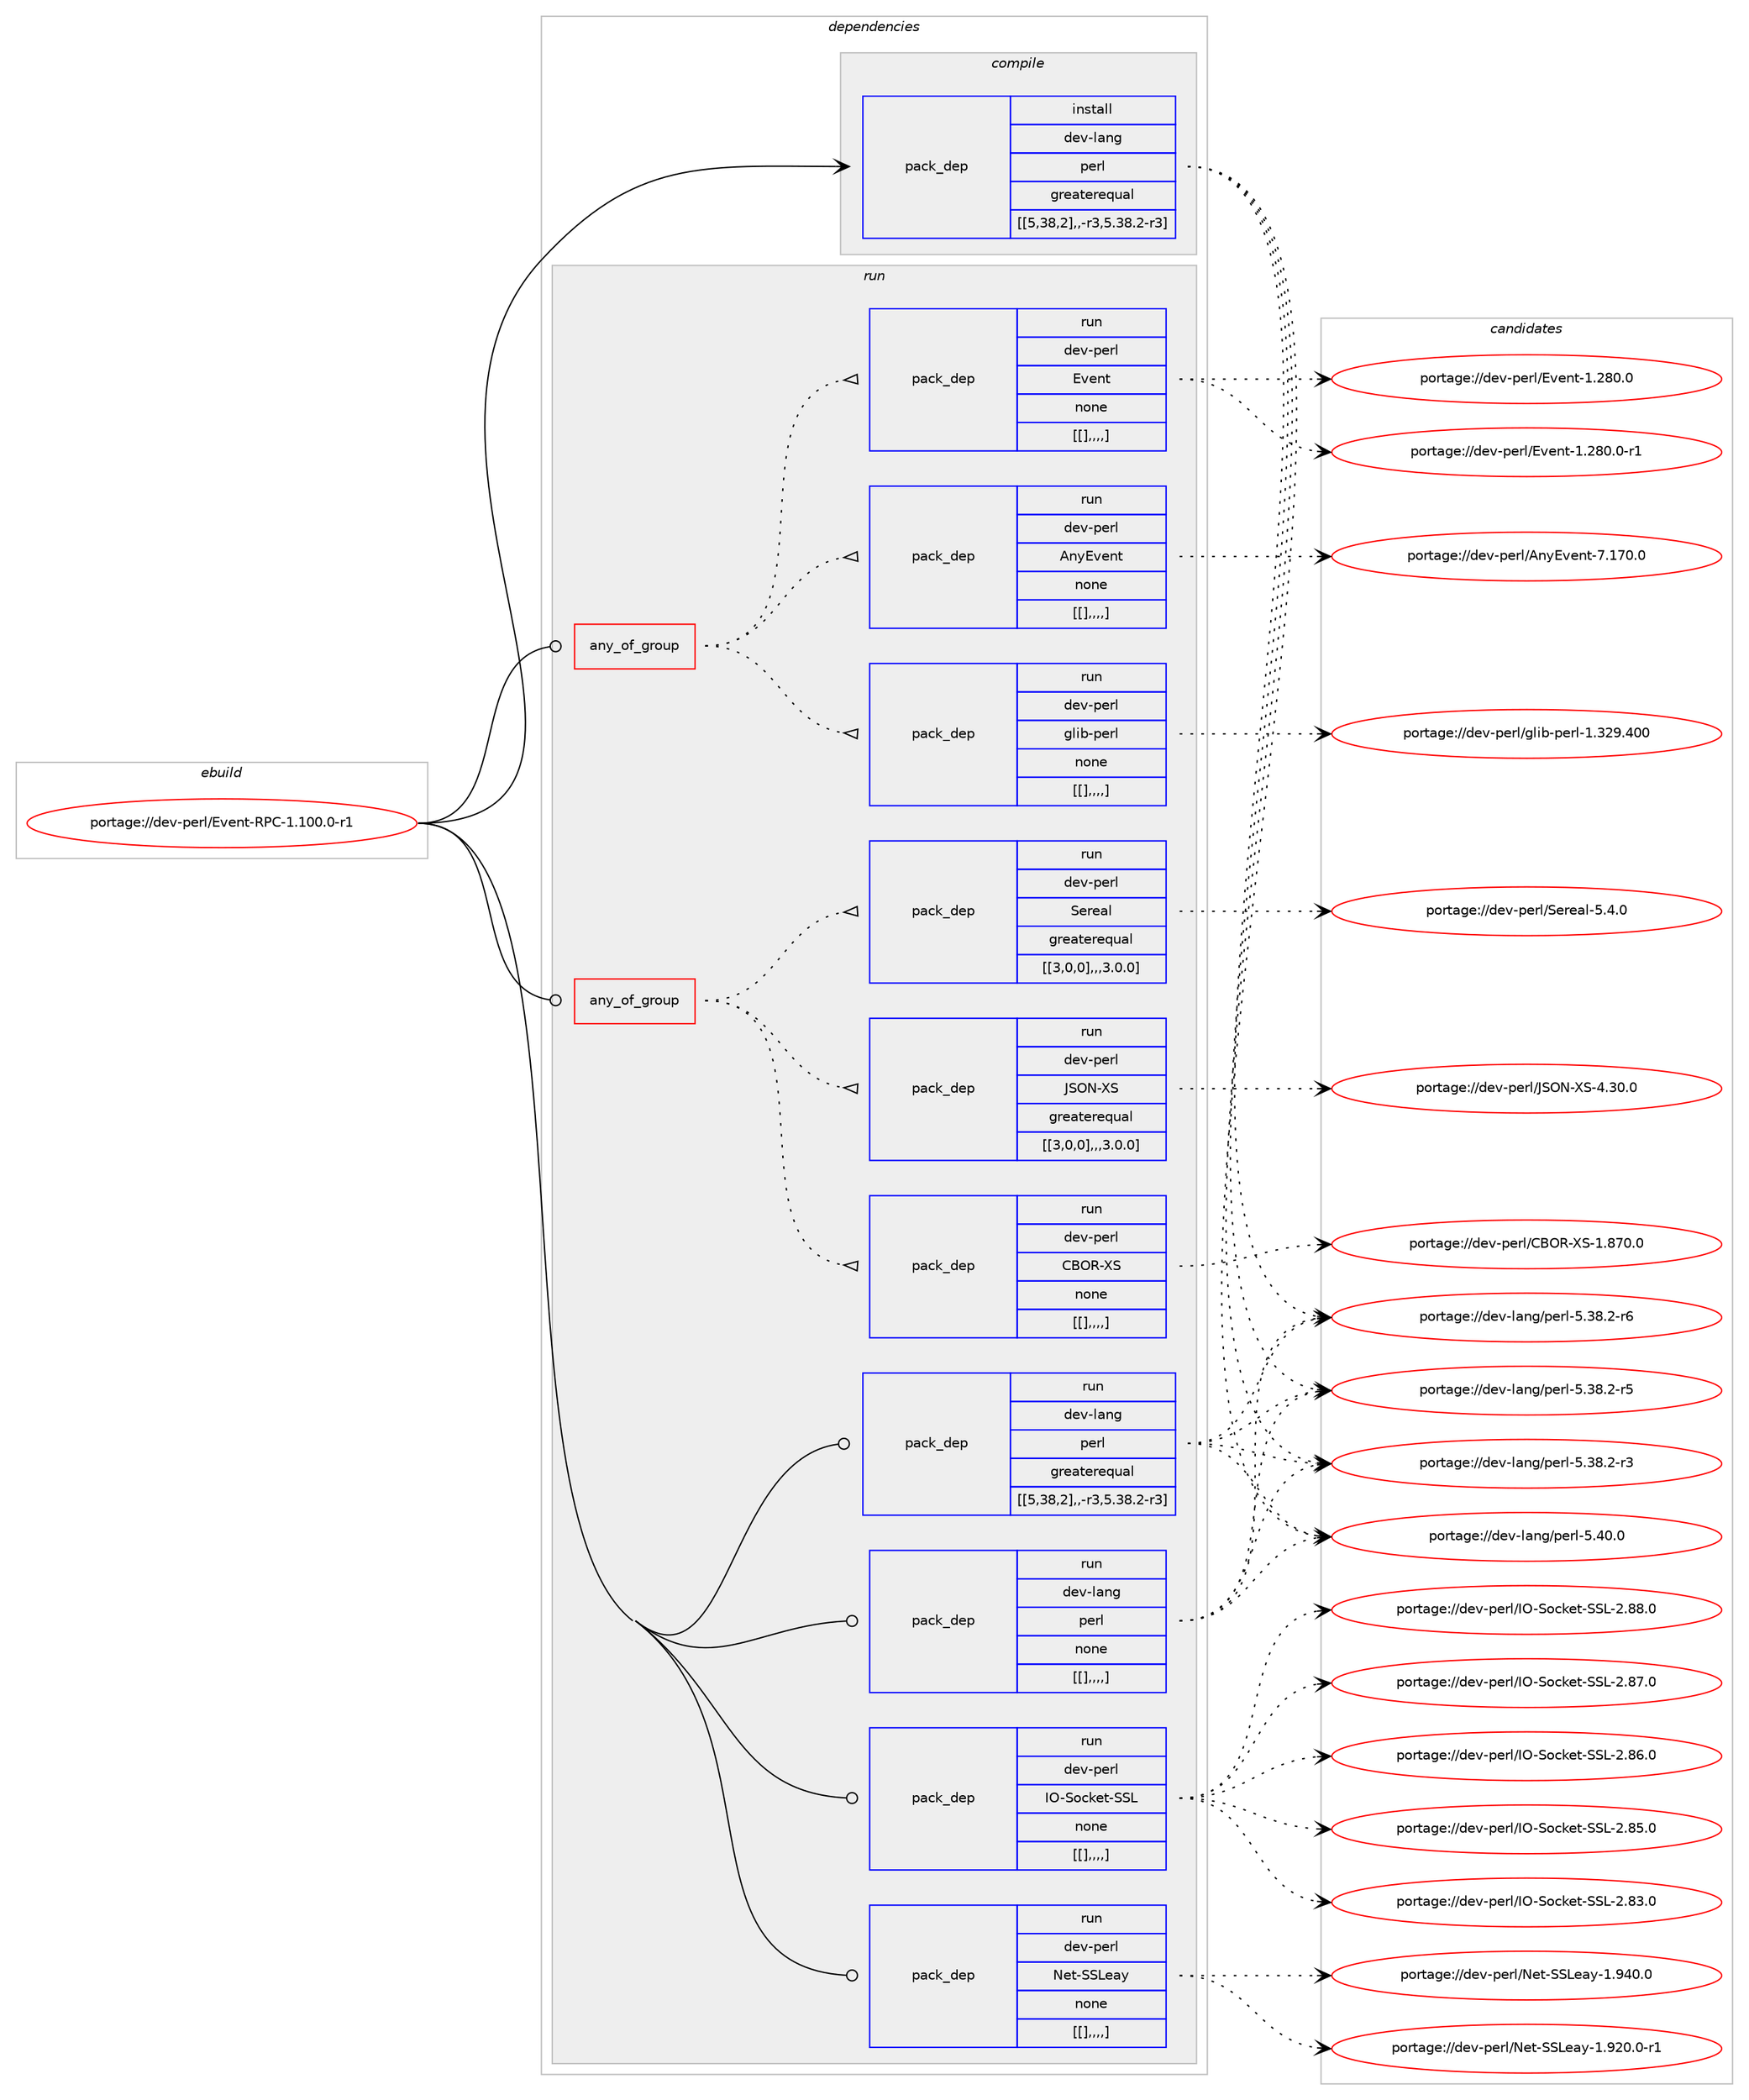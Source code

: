 digraph prolog {

# *************
# Graph options
# *************

newrank=true;
concentrate=true;
compound=true;
graph [rankdir=LR,fontname=Helvetica,fontsize=10,ranksep=1.5];#, ranksep=2.5, nodesep=0.2];
edge  [arrowhead=vee];
node  [fontname=Helvetica,fontsize=10];

# **********
# The ebuild
# **********

subgraph cluster_leftcol {
color=gray;
label=<<i>ebuild</i>>;
id [label="portage://dev-perl/Event-RPC-1.100.0-r1", color=red, width=4, href="../dev-perl/Event-RPC-1.100.0-r1.svg"];
}

# ****************
# The dependencies
# ****************

subgraph cluster_midcol {
color=gray;
label=<<i>dependencies</i>>;
subgraph cluster_compile {
fillcolor="#eeeeee";
style=filled;
label=<<i>compile</i>>;
subgraph pack99239 {
dependency130807 [label=<<TABLE BORDER="0" CELLBORDER="1" CELLSPACING="0" CELLPADDING="4" WIDTH="220"><TR><TD ROWSPAN="6" CELLPADDING="30">pack_dep</TD></TR><TR><TD WIDTH="110">install</TD></TR><TR><TD>dev-lang</TD></TR><TR><TD>perl</TD></TR><TR><TD>greaterequal</TD></TR><TR><TD>[[5,38,2],,-r3,5.38.2-r3]</TD></TR></TABLE>>, shape=none, color=blue];
}
id:e -> dependency130807:w [weight=20,style="solid",arrowhead="vee"];
}
subgraph cluster_compileandrun {
fillcolor="#eeeeee";
style=filled;
label=<<i>compile and run</i>>;
}
subgraph cluster_run {
fillcolor="#eeeeee";
style=filled;
label=<<i>run</i>>;
subgraph any1024 {
dependency130808 [label=<<TABLE BORDER="0" CELLBORDER="1" CELLSPACING="0" CELLPADDING="4"><TR><TD CELLPADDING="10">any_of_group</TD></TR></TABLE>>, shape=none, color=red];subgraph pack99240 {
dependency130809 [label=<<TABLE BORDER="0" CELLBORDER="1" CELLSPACING="0" CELLPADDING="4" WIDTH="220"><TR><TD ROWSPAN="6" CELLPADDING="30">pack_dep</TD></TR><TR><TD WIDTH="110">run</TD></TR><TR><TD>dev-perl</TD></TR><TR><TD>Event</TD></TR><TR><TD>none</TD></TR><TR><TD>[[],,,,]</TD></TR></TABLE>>, shape=none, color=blue];
}
dependency130808:e -> dependency130809:w [weight=20,style="dotted",arrowhead="oinv"];
subgraph pack99241 {
dependency130810 [label=<<TABLE BORDER="0" CELLBORDER="1" CELLSPACING="0" CELLPADDING="4" WIDTH="220"><TR><TD ROWSPAN="6" CELLPADDING="30">pack_dep</TD></TR><TR><TD WIDTH="110">run</TD></TR><TR><TD>dev-perl</TD></TR><TR><TD>glib-perl</TD></TR><TR><TD>none</TD></TR><TR><TD>[[],,,,]</TD></TR></TABLE>>, shape=none, color=blue];
}
dependency130808:e -> dependency130810:w [weight=20,style="dotted",arrowhead="oinv"];
subgraph pack99242 {
dependency130811 [label=<<TABLE BORDER="0" CELLBORDER="1" CELLSPACING="0" CELLPADDING="4" WIDTH="220"><TR><TD ROWSPAN="6" CELLPADDING="30">pack_dep</TD></TR><TR><TD WIDTH="110">run</TD></TR><TR><TD>dev-perl</TD></TR><TR><TD>AnyEvent</TD></TR><TR><TD>none</TD></TR><TR><TD>[[],,,,]</TD></TR></TABLE>>, shape=none, color=blue];
}
dependency130808:e -> dependency130811:w [weight=20,style="dotted",arrowhead="oinv"];
}
id:e -> dependency130808:w [weight=20,style="solid",arrowhead="odot"];
subgraph any1025 {
dependency130812 [label=<<TABLE BORDER="0" CELLBORDER="1" CELLSPACING="0" CELLPADDING="4"><TR><TD CELLPADDING="10">any_of_group</TD></TR></TABLE>>, shape=none, color=red];subgraph pack99243 {
dependency130813 [label=<<TABLE BORDER="0" CELLBORDER="1" CELLSPACING="0" CELLPADDING="4" WIDTH="220"><TR><TD ROWSPAN="6" CELLPADDING="30">pack_dep</TD></TR><TR><TD WIDTH="110">run</TD></TR><TR><TD>dev-perl</TD></TR><TR><TD>Sereal</TD></TR><TR><TD>greaterequal</TD></TR><TR><TD>[[3,0,0],,,3.0.0]</TD></TR></TABLE>>, shape=none, color=blue];
}
dependency130812:e -> dependency130813:w [weight=20,style="dotted",arrowhead="oinv"];
subgraph pack99244 {
dependency130814 [label=<<TABLE BORDER="0" CELLBORDER="1" CELLSPACING="0" CELLPADDING="4" WIDTH="220"><TR><TD ROWSPAN="6" CELLPADDING="30">pack_dep</TD></TR><TR><TD WIDTH="110">run</TD></TR><TR><TD>dev-perl</TD></TR><TR><TD>CBOR-XS</TD></TR><TR><TD>none</TD></TR><TR><TD>[[],,,,]</TD></TR></TABLE>>, shape=none, color=blue];
}
dependency130812:e -> dependency130814:w [weight=20,style="dotted",arrowhead="oinv"];
subgraph pack99245 {
dependency130815 [label=<<TABLE BORDER="0" CELLBORDER="1" CELLSPACING="0" CELLPADDING="4" WIDTH="220"><TR><TD ROWSPAN="6" CELLPADDING="30">pack_dep</TD></TR><TR><TD WIDTH="110">run</TD></TR><TR><TD>dev-perl</TD></TR><TR><TD>JSON-XS</TD></TR><TR><TD>greaterequal</TD></TR><TR><TD>[[3,0,0],,,3.0.0]</TD></TR></TABLE>>, shape=none, color=blue];
}
dependency130812:e -> dependency130815:w [weight=20,style="dotted",arrowhead="oinv"];
}
id:e -> dependency130812:w [weight=20,style="solid",arrowhead="odot"];
subgraph pack99246 {
dependency130816 [label=<<TABLE BORDER="0" CELLBORDER="1" CELLSPACING="0" CELLPADDING="4" WIDTH="220"><TR><TD ROWSPAN="6" CELLPADDING="30">pack_dep</TD></TR><TR><TD WIDTH="110">run</TD></TR><TR><TD>dev-lang</TD></TR><TR><TD>perl</TD></TR><TR><TD>greaterequal</TD></TR><TR><TD>[[5,38,2],,-r3,5.38.2-r3]</TD></TR></TABLE>>, shape=none, color=blue];
}
id:e -> dependency130816:w [weight=20,style="solid",arrowhead="odot"];
subgraph pack99247 {
dependency130817 [label=<<TABLE BORDER="0" CELLBORDER="1" CELLSPACING="0" CELLPADDING="4" WIDTH="220"><TR><TD ROWSPAN="6" CELLPADDING="30">pack_dep</TD></TR><TR><TD WIDTH="110">run</TD></TR><TR><TD>dev-lang</TD></TR><TR><TD>perl</TD></TR><TR><TD>none</TD></TR><TR><TD>[[],,,,]</TD></TR></TABLE>>, shape=none, color=blue];
}
id:e -> dependency130817:w [weight=20,style="solid",arrowhead="odot"];
subgraph pack99248 {
dependency130818 [label=<<TABLE BORDER="0" CELLBORDER="1" CELLSPACING="0" CELLPADDING="4" WIDTH="220"><TR><TD ROWSPAN="6" CELLPADDING="30">pack_dep</TD></TR><TR><TD WIDTH="110">run</TD></TR><TR><TD>dev-perl</TD></TR><TR><TD>IO-Socket-SSL</TD></TR><TR><TD>none</TD></TR><TR><TD>[[],,,,]</TD></TR></TABLE>>, shape=none, color=blue];
}
id:e -> dependency130818:w [weight=20,style="solid",arrowhead="odot"];
subgraph pack99249 {
dependency130819 [label=<<TABLE BORDER="0" CELLBORDER="1" CELLSPACING="0" CELLPADDING="4" WIDTH="220"><TR><TD ROWSPAN="6" CELLPADDING="30">pack_dep</TD></TR><TR><TD WIDTH="110">run</TD></TR><TR><TD>dev-perl</TD></TR><TR><TD>Net-SSLeay</TD></TR><TR><TD>none</TD></TR><TR><TD>[[],,,,]</TD></TR></TABLE>>, shape=none, color=blue];
}
id:e -> dependency130819:w [weight=20,style="solid",arrowhead="odot"];
}
}

# **************
# The candidates
# **************

subgraph cluster_choices {
rank=same;
color=gray;
label=<<i>candidates</i>>;

subgraph choice99239 {
color=black;
nodesep=1;
choice10010111845108971101034711210111410845534652484648 [label="portage://dev-lang/perl-5.40.0", color=red, width=4,href="../dev-lang/perl-5.40.0.svg"];
choice100101118451089711010347112101114108455346515646504511454 [label="portage://dev-lang/perl-5.38.2-r6", color=red, width=4,href="../dev-lang/perl-5.38.2-r6.svg"];
choice100101118451089711010347112101114108455346515646504511453 [label="portage://dev-lang/perl-5.38.2-r5", color=red, width=4,href="../dev-lang/perl-5.38.2-r5.svg"];
choice100101118451089711010347112101114108455346515646504511451 [label="portage://dev-lang/perl-5.38.2-r3", color=red, width=4,href="../dev-lang/perl-5.38.2-r3.svg"];
dependency130807:e -> choice10010111845108971101034711210111410845534652484648:w [style=dotted,weight="100"];
dependency130807:e -> choice100101118451089711010347112101114108455346515646504511454:w [style=dotted,weight="100"];
dependency130807:e -> choice100101118451089711010347112101114108455346515646504511453:w [style=dotted,weight="100"];
dependency130807:e -> choice100101118451089711010347112101114108455346515646504511451:w [style=dotted,weight="100"];
}
subgraph choice99240 {
color=black;
nodesep=1;
choice10010111845112101114108476911810111011645494650564846484511449 [label="portage://dev-perl/Event-1.280.0-r1", color=red, width=4,href="../dev-perl/Event-1.280.0-r1.svg"];
choice1001011184511210111410847691181011101164549465056484648 [label="portage://dev-perl/Event-1.280.0", color=red, width=4,href="../dev-perl/Event-1.280.0.svg"];
dependency130809:e -> choice10010111845112101114108476911810111011645494650564846484511449:w [style=dotted,weight="100"];
dependency130809:e -> choice1001011184511210111410847691181011101164549465056484648:w [style=dotted,weight="100"];
}
subgraph choice99241 {
color=black;
nodesep=1;
choice1001011184511210111410847103108105984511210111410845494651505746524848 [label="portage://dev-perl/glib-perl-1.329.400", color=red, width=4,href="../dev-perl/glib-perl-1.329.400.svg"];
dependency130810:e -> choice1001011184511210111410847103108105984511210111410845494651505746524848:w [style=dotted,weight="100"];
}
subgraph choice99242 {
color=black;
nodesep=1;
choice100101118451121011141084765110121691181011101164555464955484648 [label="portage://dev-perl/AnyEvent-7.170.0", color=red, width=4,href="../dev-perl/AnyEvent-7.170.0.svg"];
dependency130811:e -> choice100101118451121011141084765110121691181011101164555464955484648:w [style=dotted,weight="100"];
}
subgraph choice99243 {
color=black;
nodesep=1;
choice10010111845112101114108478310111410197108455346524648 [label="portage://dev-perl/Sereal-5.4.0", color=red, width=4,href="../dev-perl/Sereal-5.4.0.svg"];
dependency130813:e -> choice10010111845112101114108478310111410197108455346524648:w [style=dotted,weight="100"];
}
subgraph choice99244 {
color=black;
nodesep=1;
choice1001011184511210111410847676679824588834549465655484648 [label="portage://dev-perl/CBOR-XS-1.870.0", color=red, width=4,href="../dev-perl/CBOR-XS-1.870.0.svg"];
dependency130814:e -> choice1001011184511210111410847676679824588834549465655484648:w [style=dotted,weight="100"];
}
subgraph choice99245 {
color=black;
nodesep=1;
choice10010111845112101114108477483797845888345524651484648 [label="portage://dev-perl/JSON-XS-4.30.0", color=red, width=4,href="../dev-perl/JSON-XS-4.30.0.svg"];
dependency130815:e -> choice10010111845112101114108477483797845888345524651484648:w [style=dotted,weight="100"];
}
subgraph choice99246 {
color=black;
nodesep=1;
choice10010111845108971101034711210111410845534652484648 [label="portage://dev-lang/perl-5.40.0", color=red, width=4,href="../dev-lang/perl-5.40.0.svg"];
choice100101118451089711010347112101114108455346515646504511454 [label="portage://dev-lang/perl-5.38.2-r6", color=red, width=4,href="../dev-lang/perl-5.38.2-r6.svg"];
choice100101118451089711010347112101114108455346515646504511453 [label="portage://dev-lang/perl-5.38.2-r5", color=red, width=4,href="../dev-lang/perl-5.38.2-r5.svg"];
choice100101118451089711010347112101114108455346515646504511451 [label="portage://dev-lang/perl-5.38.2-r3", color=red, width=4,href="../dev-lang/perl-5.38.2-r3.svg"];
dependency130816:e -> choice10010111845108971101034711210111410845534652484648:w [style=dotted,weight="100"];
dependency130816:e -> choice100101118451089711010347112101114108455346515646504511454:w [style=dotted,weight="100"];
dependency130816:e -> choice100101118451089711010347112101114108455346515646504511453:w [style=dotted,weight="100"];
dependency130816:e -> choice100101118451089711010347112101114108455346515646504511451:w [style=dotted,weight="100"];
}
subgraph choice99247 {
color=black;
nodesep=1;
choice10010111845108971101034711210111410845534652484648 [label="portage://dev-lang/perl-5.40.0", color=red, width=4,href="../dev-lang/perl-5.40.0.svg"];
choice100101118451089711010347112101114108455346515646504511454 [label="portage://dev-lang/perl-5.38.2-r6", color=red, width=4,href="../dev-lang/perl-5.38.2-r6.svg"];
choice100101118451089711010347112101114108455346515646504511453 [label="portage://dev-lang/perl-5.38.2-r5", color=red, width=4,href="../dev-lang/perl-5.38.2-r5.svg"];
choice100101118451089711010347112101114108455346515646504511451 [label="portage://dev-lang/perl-5.38.2-r3", color=red, width=4,href="../dev-lang/perl-5.38.2-r3.svg"];
dependency130817:e -> choice10010111845108971101034711210111410845534652484648:w [style=dotted,weight="100"];
dependency130817:e -> choice100101118451089711010347112101114108455346515646504511454:w [style=dotted,weight="100"];
dependency130817:e -> choice100101118451089711010347112101114108455346515646504511453:w [style=dotted,weight="100"];
dependency130817:e -> choice100101118451089711010347112101114108455346515646504511451:w [style=dotted,weight="100"];
}
subgraph choice99248 {
color=black;
nodesep=1;
choice100101118451121011141084773794583111991071011164583837645504656564648 [label="portage://dev-perl/IO-Socket-SSL-2.88.0", color=red, width=4,href="../dev-perl/IO-Socket-SSL-2.88.0.svg"];
choice100101118451121011141084773794583111991071011164583837645504656554648 [label="portage://dev-perl/IO-Socket-SSL-2.87.0", color=red, width=4,href="../dev-perl/IO-Socket-SSL-2.87.0.svg"];
choice100101118451121011141084773794583111991071011164583837645504656544648 [label="portage://dev-perl/IO-Socket-SSL-2.86.0", color=red, width=4,href="../dev-perl/IO-Socket-SSL-2.86.0.svg"];
choice100101118451121011141084773794583111991071011164583837645504656534648 [label="portage://dev-perl/IO-Socket-SSL-2.85.0", color=red, width=4,href="../dev-perl/IO-Socket-SSL-2.85.0.svg"];
choice100101118451121011141084773794583111991071011164583837645504656514648 [label="portage://dev-perl/IO-Socket-SSL-2.83.0", color=red, width=4,href="../dev-perl/IO-Socket-SSL-2.83.0.svg"];
dependency130818:e -> choice100101118451121011141084773794583111991071011164583837645504656564648:w [style=dotted,weight="100"];
dependency130818:e -> choice100101118451121011141084773794583111991071011164583837645504656554648:w [style=dotted,weight="100"];
dependency130818:e -> choice100101118451121011141084773794583111991071011164583837645504656544648:w [style=dotted,weight="100"];
dependency130818:e -> choice100101118451121011141084773794583111991071011164583837645504656534648:w [style=dotted,weight="100"];
dependency130818:e -> choice100101118451121011141084773794583111991071011164583837645504656514648:w [style=dotted,weight="100"];
}
subgraph choice99249 {
color=black;
nodesep=1;
choice10010111845112101114108477810111645838376101971214549465752484648 [label="portage://dev-perl/Net-SSLeay-1.940.0", color=red, width=4,href="../dev-perl/Net-SSLeay-1.940.0.svg"];
choice100101118451121011141084778101116458383761019712145494657504846484511449 [label="portage://dev-perl/Net-SSLeay-1.920.0-r1", color=red, width=4,href="../dev-perl/Net-SSLeay-1.920.0-r1.svg"];
dependency130819:e -> choice10010111845112101114108477810111645838376101971214549465752484648:w [style=dotted,weight="100"];
dependency130819:e -> choice100101118451121011141084778101116458383761019712145494657504846484511449:w [style=dotted,weight="100"];
}
}

}
